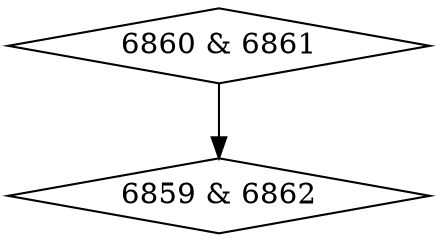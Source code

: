 digraph {
0 [label = "6859 & 6862", shape = diamond];
1 [label = "6860 & 6861", shape = diamond];
1->0;
}
